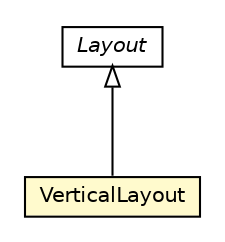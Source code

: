 #!/usr/local/bin/dot
#
# Class diagram 
# Generated by UMLGraph version R5_6-24-gf6e263 (http://www.umlgraph.org/)
#

digraph G {
	edge [fontname="Helvetica",fontsize=10,labelfontname="Helvetica",labelfontsize=10];
	node [fontname="Helvetica",fontsize=10,shape=plaintext];
	nodesep=0.25;
	ranksep=0.5;
	// org.universAAL.ontology.recommendations.VerticalLayout
	c8477346 [label=<<table title="org.universAAL.ontology.recommendations.VerticalLayout" border="0" cellborder="1" cellspacing="0" cellpadding="2" port="p" bgcolor="lemonChiffon" href="./VerticalLayout.html">
		<tr><td><table border="0" cellspacing="0" cellpadding="1">
<tr><td align="center" balign="center"> VerticalLayout </td></tr>
		</table></td></tr>
		</table>>, URL="./VerticalLayout.html", fontname="Helvetica", fontcolor="black", fontsize=10.0];
	// org.universAAL.ontology.recommendations.Layout
	c8477355 [label=<<table title="org.universAAL.ontology.recommendations.Layout" border="0" cellborder="1" cellspacing="0" cellpadding="2" port="p" href="./Layout.html">
		<tr><td><table border="0" cellspacing="0" cellpadding="1">
<tr><td align="center" balign="center"><font face="Helvetica-Oblique"> Layout </font></td></tr>
		</table></td></tr>
		</table>>, URL="./Layout.html", fontname="Helvetica", fontcolor="black", fontsize=10.0];
	//org.universAAL.ontology.recommendations.VerticalLayout extends org.universAAL.ontology.recommendations.Layout
	c8477355:p -> c8477346:p [dir=back,arrowtail=empty];
}

